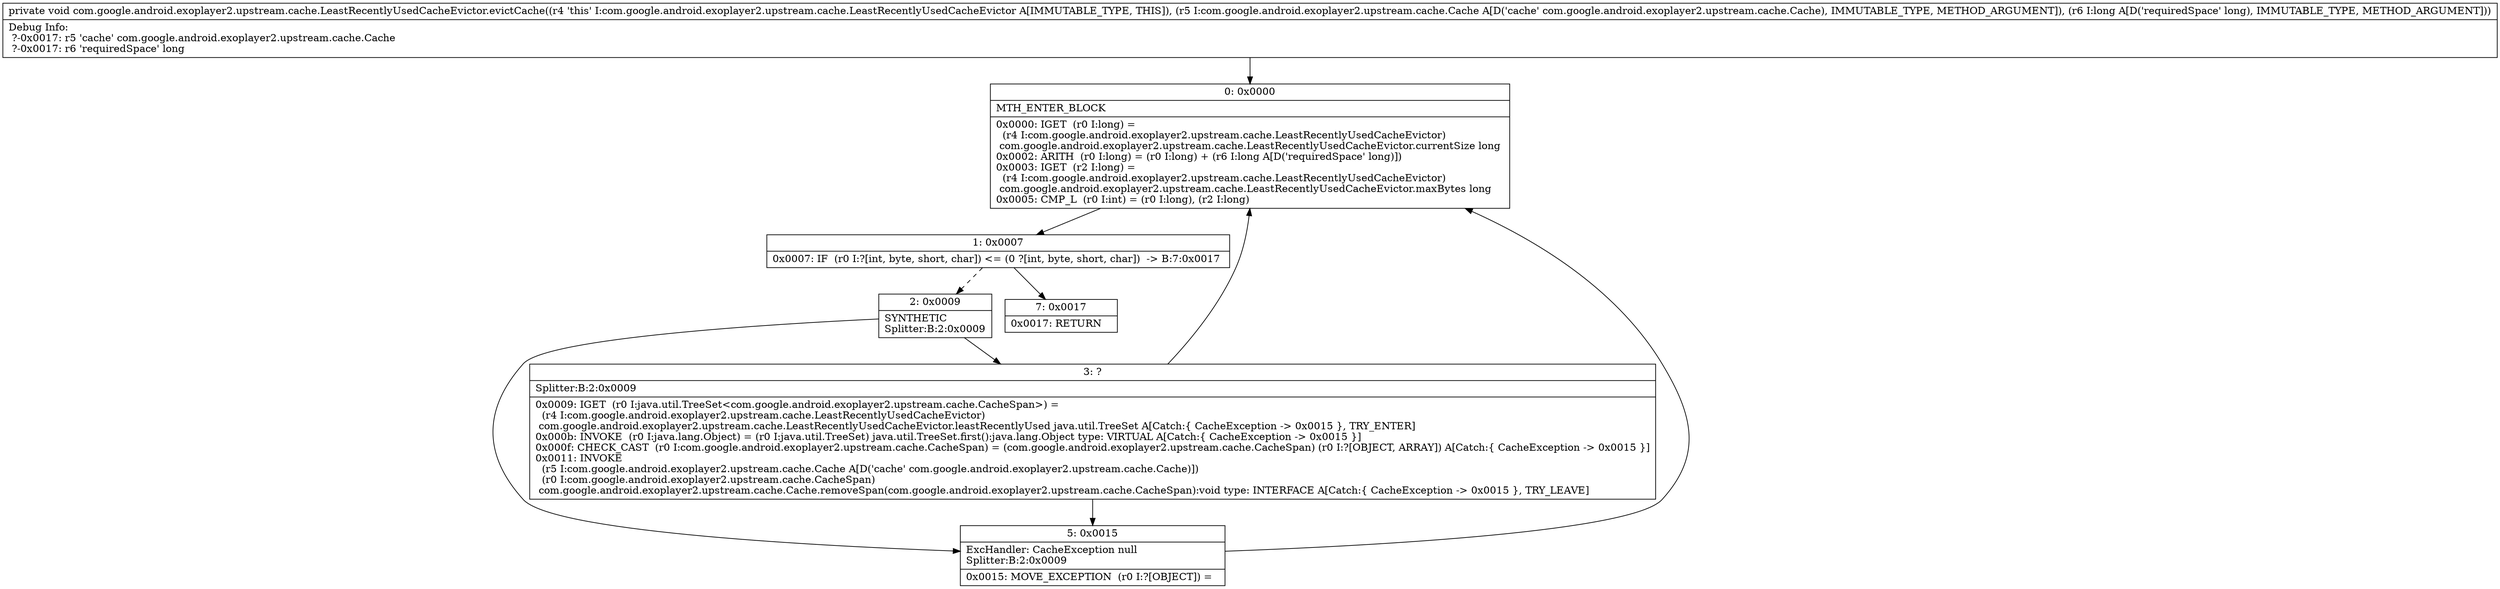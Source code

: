digraph "CFG forcom.google.android.exoplayer2.upstream.cache.LeastRecentlyUsedCacheEvictor.evictCache(Lcom\/google\/android\/exoplayer2\/upstream\/cache\/Cache;J)V" {
Node_0 [shape=record,label="{0\:\ 0x0000|MTH_ENTER_BLOCK\l|0x0000: IGET  (r0 I:long) = \l  (r4 I:com.google.android.exoplayer2.upstream.cache.LeastRecentlyUsedCacheEvictor)\l com.google.android.exoplayer2.upstream.cache.LeastRecentlyUsedCacheEvictor.currentSize long \l0x0002: ARITH  (r0 I:long) = (r0 I:long) + (r6 I:long A[D('requiredSpace' long)]) \l0x0003: IGET  (r2 I:long) = \l  (r4 I:com.google.android.exoplayer2.upstream.cache.LeastRecentlyUsedCacheEvictor)\l com.google.android.exoplayer2.upstream.cache.LeastRecentlyUsedCacheEvictor.maxBytes long \l0x0005: CMP_L  (r0 I:int) = (r0 I:long), (r2 I:long) \l}"];
Node_1 [shape=record,label="{1\:\ 0x0007|0x0007: IF  (r0 I:?[int, byte, short, char]) \<= (0 ?[int, byte, short, char])  \-\> B:7:0x0017 \l}"];
Node_2 [shape=record,label="{2\:\ 0x0009|SYNTHETIC\lSplitter:B:2:0x0009\l}"];
Node_3 [shape=record,label="{3\:\ ?|Splitter:B:2:0x0009\l|0x0009: IGET  (r0 I:java.util.TreeSet\<com.google.android.exoplayer2.upstream.cache.CacheSpan\>) = \l  (r4 I:com.google.android.exoplayer2.upstream.cache.LeastRecentlyUsedCacheEvictor)\l com.google.android.exoplayer2.upstream.cache.LeastRecentlyUsedCacheEvictor.leastRecentlyUsed java.util.TreeSet A[Catch:\{ CacheException \-\> 0x0015 \}, TRY_ENTER]\l0x000b: INVOKE  (r0 I:java.lang.Object) = (r0 I:java.util.TreeSet) java.util.TreeSet.first():java.lang.Object type: VIRTUAL A[Catch:\{ CacheException \-\> 0x0015 \}]\l0x000f: CHECK_CAST  (r0 I:com.google.android.exoplayer2.upstream.cache.CacheSpan) = (com.google.android.exoplayer2.upstream.cache.CacheSpan) (r0 I:?[OBJECT, ARRAY]) A[Catch:\{ CacheException \-\> 0x0015 \}]\l0x0011: INVOKE  \l  (r5 I:com.google.android.exoplayer2.upstream.cache.Cache A[D('cache' com.google.android.exoplayer2.upstream.cache.Cache)])\l  (r0 I:com.google.android.exoplayer2.upstream.cache.CacheSpan)\l com.google.android.exoplayer2.upstream.cache.Cache.removeSpan(com.google.android.exoplayer2.upstream.cache.CacheSpan):void type: INTERFACE A[Catch:\{ CacheException \-\> 0x0015 \}, TRY_LEAVE]\l}"];
Node_5 [shape=record,label="{5\:\ 0x0015|ExcHandler: CacheException null\lSplitter:B:2:0x0009\l|0x0015: MOVE_EXCEPTION  (r0 I:?[OBJECT]) =  \l}"];
Node_7 [shape=record,label="{7\:\ 0x0017|0x0017: RETURN   \l}"];
MethodNode[shape=record,label="{private void com.google.android.exoplayer2.upstream.cache.LeastRecentlyUsedCacheEvictor.evictCache((r4 'this' I:com.google.android.exoplayer2.upstream.cache.LeastRecentlyUsedCacheEvictor A[IMMUTABLE_TYPE, THIS]), (r5 I:com.google.android.exoplayer2.upstream.cache.Cache A[D('cache' com.google.android.exoplayer2.upstream.cache.Cache), IMMUTABLE_TYPE, METHOD_ARGUMENT]), (r6 I:long A[D('requiredSpace' long), IMMUTABLE_TYPE, METHOD_ARGUMENT]))  | Debug Info:\l  ?\-0x0017: r5 'cache' com.google.android.exoplayer2.upstream.cache.Cache\l  ?\-0x0017: r6 'requiredSpace' long\l}"];
MethodNode -> Node_0;
Node_0 -> Node_1;
Node_1 -> Node_2[style=dashed];
Node_1 -> Node_7;
Node_2 -> Node_3;
Node_2 -> Node_5;
Node_3 -> Node_5;
Node_3 -> Node_0;
Node_5 -> Node_0;
}


